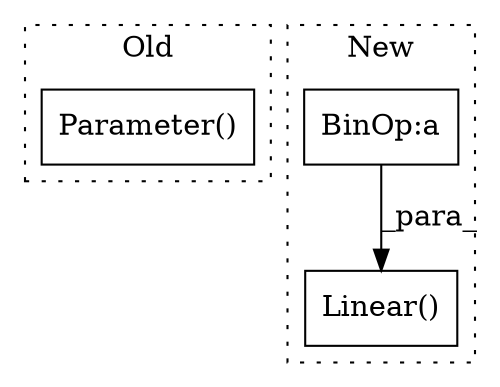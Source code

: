 digraph G {
subgraph cluster0 {
1 [label="Parameter()" a="75" s="2320,2412" l="13,1" shape="box"];
label = "Old";
style="dotted";
}
subgraph cluster1 {
2 [label="Linear()" a="75" s="3363,3415" l="10,1" shape="box"];
3 [label="BinOp:a" a="82" s="3374" l="1" shape="box"];
label = "New";
style="dotted";
}
3 -> 2 [label="_para_"];
}